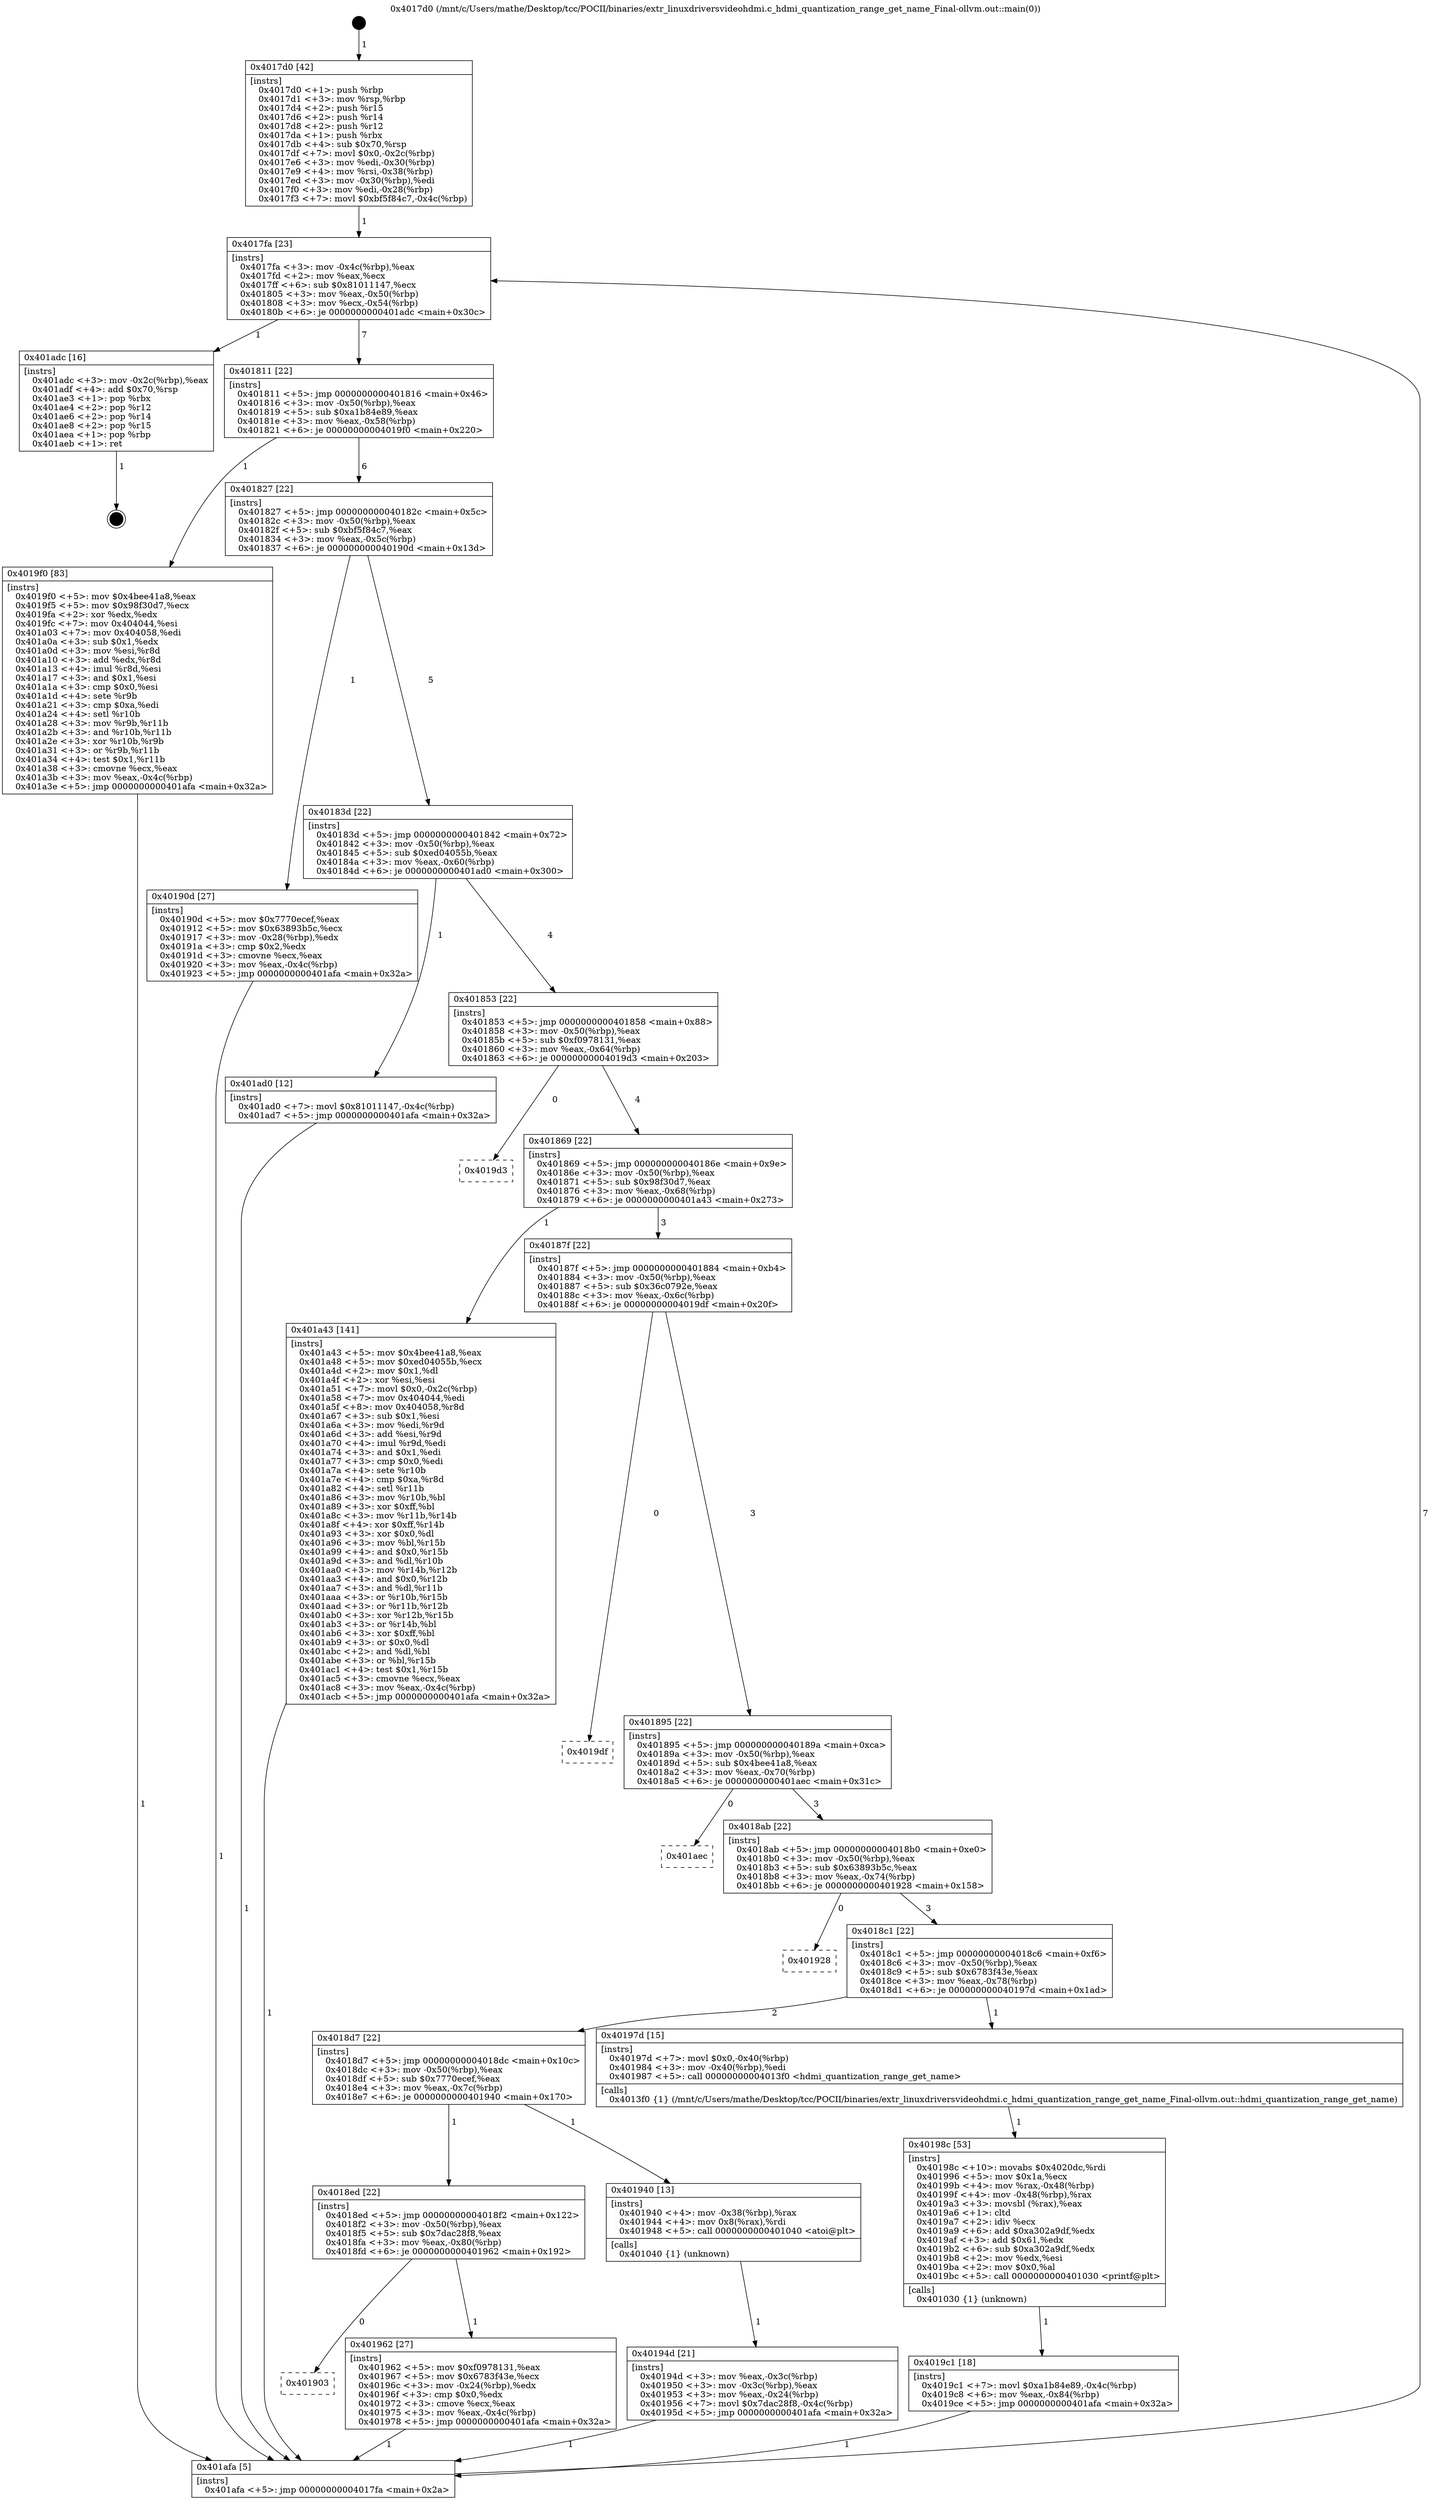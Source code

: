 digraph "0x4017d0" {
  label = "0x4017d0 (/mnt/c/Users/mathe/Desktop/tcc/POCII/binaries/extr_linuxdriversvideohdmi.c_hdmi_quantization_range_get_name_Final-ollvm.out::main(0))"
  labelloc = "t"
  node[shape=record]

  Entry [label="",width=0.3,height=0.3,shape=circle,fillcolor=black,style=filled]
  "0x4017fa" [label="{
     0x4017fa [23]\l
     | [instrs]\l
     &nbsp;&nbsp;0x4017fa \<+3\>: mov -0x4c(%rbp),%eax\l
     &nbsp;&nbsp;0x4017fd \<+2\>: mov %eax,%ecx\l
     &nbsp;&nbsp;0x4017ff \<+6\>: sub $0x81011147,%ecx\l
     &nbsp;&nbsp;0x401805 \<+3\>: mov %eax,-0x50(%rbp)\l
     &nbsp;&nbsp;0x401808 \<+3\>: mov %ecx,-0x54(%rbp)\l
     &nbsp;&nbsp;0x40180b \<+6\>: je 0000000000401adc \<main+0x30c\>\l
  }"]
  "0x401adc" [label="{
     0x401adc [16]\l
     | [instrs]\l
     &nbsp;&nbsp;0x401adc \<+3\>: mov -0x2c(%rbp),%eax\l
     &nbsp;&nbsp;0x401adf \<+4\>: add $0x70,%rsp\l
     &nbsp;&nbsp;0x401ae3 \<+1\>: pop %rbx\l
     &nbsp;&nbsp;0x401ae4 \<+2\>: pop %r12\l
     &nbsp;&nbsp;0x401ae6 \<+2\>: pop %r14\l
     &nbsp;&nbsp;0x401ae8 \<+2\>: pop %r15\l
     &nbsp;&nbsp;0x401aea \<+1\>: pop %rbp\l
     &nbsp;&nbsp;0x401aeb \<+1\>: ret\l
  }"]
  "0x401811" [label="{
     0x401811 [22]\l
     | [instrs]\l
     &nbsp;&nbsp;0x401811 \<+5\>: jmp 0000000000401816 \<main+0x46\>\l
     &nbsp;&nbsp;0x401816 \<+3\>: mov -0x50(%rbp),%eax\l
     &nbsp;&nbsp;0x401819 \<+5\>: sub $0xa1b84e89,%eax\l
     &nbsp;&nbsp;0x40181e \<+3\>: mov %eax,-0x58(%rbp)\l
     &nbsp;&nbsp;0x401821 \<+6\>: je 00000000004019f0 \<main+0x220\>\l
  }"]
  Exit [label="",width=0.3,height=0.3,shape=circle,fillcolor=black,style=filled,peripheries=2]
  "0x4019f0" [label="{
     0x4019f0 [83]\l
     | [instrs]\l
     &nbsp;&nbsp;0x4019f0 \<+5\>: mov $0x4bee41a8,%eax\l
     &nbsp;&nbsp;0x4019f5 \<+5\>: mov $0x98f30d7,%ecx\l
     &nbsp;&nbsp;0x4019fa \<+2\>: xor %edx,%edx\l
     &nbsp;&nbsp;0x4019fc \<+7\>: mov 0x404044,%esi\l
     &nbsp;&nbsp;0x401a03 \<+7\>: mov 0x404058,%edi\l
     &nbsp;&nbsp;0x401a0a \<+3\>: sub $0x1,%edx\l
     &nbsp;&nbsp;0x401a0d \<+3\>: mov %esi,%r8d\l
     &nbsp;&nbsp;0x401a10 \<+3\>: add %edx,%r8d\l
     &nbsp;&nbsp;0x401a13 \<+4\>: imul %r8d,%esi\l
     &nbsp;&nbsp;0x401a17 \<+3\>: and $0x1,%esi\l
     &nbsp;&nbsp;0x401a1a \<+3\>: cmp $0x0,%esi\l
     &nbsp;&nbsp;0x401a1d \<+4\>: sete %r9b\l
     &nbsp;&nbsp;0x401a21 \<+3\>: cmp $0xa,%edi\l
     &nbsp;&nbsp;0x401a24 \<+4\>: setl %r10b\l
     &nbsp;&nbsp;0x401a28 \<+3\>: mov %r9b,%r11b\l
     &nbsp;&nbsp;0x401a2b \<+3\>: and %r10b,%r11b\l
     &nbsp;&nbsp;0x401a2e \<+3\>: xor %r10b,%r9b\l
     &nbsp;&nbsp;0x401a31 \<+3\>: or %r9b,%r11b\l
     &nbsp;&nbsp;0x401a34 \<+4\>: test $0x1,%r11b\l
     &nbsp;&nbsp;0x401a38 \<+3\>: cmovne %ecx,%eax\l
     &nbsp;&nbsp;0x401a3b \<+3\>: mov %eax,-0x4c(%rbp)\l
     &nbsp;&nbsp;0x401a3e \<+5\>: jmp 0000000000401afa \<main+0x32a\>\l
  }"]
  "0x401827" [label="{
     0x401827 [22]\l
     | [instrs]\l
     &nbsp;&nbsp;0x401827 \<+5\>: jmp 000000000040182c \<main+0x5c\>\l
     &nbsp;&nbsp;0x40182c \<+3\>: mov -0x50(%rbp),%eax\l
     &nbsp;&nbsp;0x40182f \<+5\>: sub $0xbf5f84c7,%eax\l
     &nbsp;&nbsp;0x401834 \<+3\>: mov %eax,-0x5c(%rbp)\l
     &nbsp;&nbsp;0x401837 \<+6\>: je 000000000040190d \<main+0x13d\>\l
  }"]
  "0x4019c1" [label="{
     0x4019c1 [18]\l
     | [instrs]\l
     &nbsp;&nbsp;0x4019c1 \<+7\>: movl $0xa1b84e89,-0x4c(%rbp)\l
     &nbsp;&nbsp;0x4019c8 \<+6\>: mov %eax,-0x84(%rbp)\l
     &nbsp;&nbsp;0x4019ce \<+5\>: jmp 0000000000401afa \<main+0x32a\>\l
  }"]
  "0x40190d" [label="{
     0x40190d [27]\l
     | [instrs]\l
     &nbsp;&nbsp;0x40190d \<+5\>: mov $0x7770ecef,%eax\l
     &nbsp;&nbsp;0x401912 \<+5\>: mov $0x63893b5c,%ecx\l
     &nbsp;&nbsp;0x401917 \<+3\>: mov -0x28(%rbp),%edx\l
     &nbsp;&nbsp;0x40191a \<+3\>: cmp $0x2,%edx\l
     &nbsp;&nbsp;0x40191d \<+3\>: cmovne %ecx,%eax\l
     &nbsp;&nbsp;0x401920 \<+3\>: mov %eax,-0x4c(%rbp)\l
     &nbsp;&nbsp;0x401923 \<+5\>: jmp 0000000000401afa \<main+0x32a\>\l
  }"]
  "0x40183d" [label="{
     0x40183d [22]\l
     | [instrs]\l
     &nbsp;&nbsp;0x40183d \<+5\>: jmp 0000000000401842 \<main+0x72\>\l
     &nbsp;&nbsp;0x401842 \<+3\>: mov -0x50(%rbp),%eax\l
     &nbsp;&nbsp;0x401845 \<+5\>: sub $0xed04055b,%eax\l
     &nbsp;&nbsp;0x40184a \<+3\>: mov %eax,-0x60(%rbp)\l
     &nbsp;&nbsp;0x40184d \<+6\>: je 0000000000401ad0 \<main+0x300\>\l
  }"]
  "0x401afa" [label="{
     0x401afa [5]\l
     | [instrs]\l
     &nbsp;&nbsp;0x401afa \<+5\>: jmp 00000000004017fa \<main+0x2a\>\l
  }"]
  "0x4017d0" [label="{
     0x4017d0 [42]\l
     | [instrs]\l
     &nbsp;&nbsp;0x4017d0 \<+1\>: push %rbp\l
     &nbsp;&nbsp;0x4017d1 \<+3\>: mov %rsp,%rbp\l
     &nbsp;&nbsp;0x4017d4 \<+2\>: push %r15\l
     &nbsp;&nbsp;0x4017d6 \<+2\>: push %r14\l
     &nbsp;&nbsp;0x4017d8 \<+2\>: push %r12\l
     &nbsp;&nbsp;0x4017da \<+1\>: push %rbx\l
     &nbsp;&nbsp;0x4017db \<+4\>: sub $0x70,%rsp\l
     &nbsp;&nbsp;0x4017df \<+7\>: movl $0x0,-0x2c(%rbp)\l
     &nbsp;&nbsp;0x4017e6 \<+3\>: mov %edi,-0x30(%rbp)\l
     &nbsp;&nbsp;0x4017e9 \<+4\>: mov %rsi,-0x38(%rbp)\l
     &nbsp;&nbsp;0x4017ed \<+3\>: mov -0x30(%rbp),%edi\l
     &nbsp;&nbsp;0x4017f0 \<+3\>: mov %edi,-0x28(%rbp)\l
     &nbsp;&nbsp;0x4017f3 \<+7\>: movl $0xbf5f84c7,-0x4c(%rbp)\l
  }"]
  "0x40198c" [label="{
     0x40198c [53]\l
     | [instrs]\l
     &nbsp;&nbsp;0x40198c \<+10\>: movabs $0x4020dc,%rdi\l
     &nbsp;&nbsp;0x401996 \<+5\>: mov $0x1a,%ecx\l
     &nbsp;&nbsp;0x40199b \<+4\>: mov %rax,-0x48(%rbp)\l
     &nbsp;&nbsp;0x40199f \<+4\>: mov -0x48(%rbp),%rax\l
     &nbsp;&nbsp;0x4019a3 \<+3\>: movsbl (%rax),%eax\l
     &nbsp;&nbsp;0x4019a6 \<+1\>: cltd\l
     &nbsp;&nbsp;0x4019a7 \<+2\>: idiv %ecx\l
     &nbsp;&nbsp;0x4019a9 \<+6\>: add $0xa302a9df,%edx\l
     &nbsp;&nbsp;0x4019af \<+3\>: add $0x61,%edx\l
     &nbsp;&nbsp;0x4019b2 \<+6\>: sub $0xa302a9df,%edx\l
     &nbsp;&nbsp;0x4019b8 \<+2\>: mov %edx,%esi\l
     &nbsp;&nbsp;0x4019ba \<+2\>: mov $0x0,%al\l
     &nbsp;&nbsp;0x4019bc \<+5\>: call 0000000000401030 \<printf@plt\>\l
     | [calls]\l
     &nbsp;&nbsp;0x401030 \{1\} (unknown)\l
  }"]
  "0x401ad0" [label="{
     0x401ad0 [12]\l
     | [instrs]\l
     &nbsp;&nbsp;0x401ad0 \<+7\>: movl $0x81011147,-0x4c(%rbp)\l
     &nbsp;&nbsp;0x401ad7 \<+5\>: jmp 0000000000401afa \<main+0x32a\>\l
  }"]
  "0x401853" [label="{
     0x401853 [22]\l
     | [instrs]\l
     &nbsp;&nbsp;0x401853 \<+5\>: jmp 0000000000401858 \<main+0x88\>\l
     &nbsp;&nbsp;0x401858 \<+3\>: mov -0x50(%rbp),%eax\l
     &nbsp;&nbsp;0x40185b \<+5\>: sub $0xf0978131,%eax\l
     &nbsp;&nbsp;0x401860 \<+3\>: mov %eax,-0x64(%rbp)\l
     &nbsp;&nbsp;0x401863 \<+6\>: je 00000000004019d3 \<main+0x203\>\l
  }"]
  "0x401903" [label="{
     0x401903\l
  }", style=dashed]
  "0x4019d3" [label="{
     0x4019d3\l
  }", style=dashed]
  "0x401869" [label="{
     0x401869 [22]\l
     | [instrs]\l
     &nbsp;&nbsp;0x401869 \<+5\>: jmp 000000000040186e \<main+0x9e\>\l
     &nbsp;&nbsp;0x40186e \<+3\>: mov -0x50(%rbp),%eax\l
     &nbsp;&nbsp;0x401871 \<+5\>: sub $0x98f30d7,%eax\l
     &nbsp;&nbsp;0x401876 \<+3\>: mov %eax,-0x68(%rbp)\l
     &nbsp;&nbsp;0x401879 \<+6\>: je 0000000000401a43 \<main+0x273\>\l
  }"]
  "0x401962" [label="{
     0x401962 [27]\l
     | [instrs]\l
     &nbsp;&nbsp;0x401962 \<+5\>: mov $0xf0978131,%eax\l
     &nbsp;&nbsp;0x401967 \<+5\>: mov $0x6783f43e,%ecx\l
     &nbsp;&nbsp;0x40196c \<+3\>: mov -0x24(%rbp),%edx\l
     &nbsp;&nbsp;0x40196f \<+3\>: cmp $0x0,%edx\l
     &nbsp;&nbsp;0x401972 \<+3\>: cmove %ecx,%eax\l
     &nbsp;&nbsp;0x401975 \<+3\>: mov %eax,-0x4c(%rbp)\l
     &nbsp;&nbsp;0x401978 \<+5\>: jmp 0000000000401afa \<main+0x32a\>\l
  }"]
  "0x401a43" [label="{
     0x401a43 [141]\l
     | [instrs]\l
     &nbsp;&nbsp;0x401a43 \<+5\>: mov $0x4bee41a8,%eax\l
     &nbsp;&nbsp;0x401a48 \<+5\>: mov $0xed04055b,%ecx\l
     &nbsp;&nbsp;0x401a4d \<+2\>: mov $0x1,%dl\l
     &nbsp;&nbsp;0x401a4f \<+2\>: xor %esi,%esi\l
     &nbsp;&nbsp;0x401a51 \<+7\>: movl $0x0,-0x2c(%rbp)\l
     &nbsp;&nbsp;0x401a58 \<+7\>: mov 0x404044,%edi\l
     &nbsp;&nbsp;0x401a5f \<+8\>: mov 0x404058,%r8d\l
     &nbsp;&nbsp;0x401a67 \<+3\>: sub $0x1,%esi\l
     &nbsp;&nbsp;0x401a6a \<+3\>: mov %edi,%r9d\l
     &nbsp;&nbsp;0x401a6d \<+3\>: add %esi,%r9d\l
     &nbsp;&nbsp;0x401a70 \<+4\>: imul %r9d,%edi\l
     &nbsp;&nbsp;0x401a74 \<+3\>: and $0x1,%edi\l
     &nbsp;&nbsp;0x401a77 \<+3\>: cmp $0x0,%edi\l
     &nbsp;&nbsp;0x401a7a \<+4\>: sete %r10b\l
     &nbsp;&nbsp;0x401a7e \<+4\>: cmp $0xa,%r8d\l
     &nbsp;&nbsp;0x401a82 \<+4\>: setl %r11b\l
     &nbsp;&nbsp;0x401a86 \<+3\>: mov %r10b,%bl\l
     &nbsp;&nbsp;0x401a89 \<+3\>: xor $0xff,%bl\l
     &nbsp;&nbsp;0x401a8c \<+3\>: mov %r11b,%r14b\l
     &nbsp;&nbsp;0x401a8f \<+4\>: xor $0xff,%r14b\l
     &nbsp;&nbsp;0x401a93 \<+3\>: xor $0x0,%dl\l
     &nbsp;&nbsp;0x401a96 \<+3\>: mov %bl,%r15b\l
     &nbsp;&nbsp;0x401a99 \<+4\>: and $0x0,%r15b\l
     &nbsp;&nbsp;0x401a9d \<+3\>: and %dl,%r10b\l
     &nbsp;&nbsp;0x401aa0 \<+3\>: mov %r14b,%r12b\l
     &nbsp;&nbsp;0x401aa3 \<+4\>: and $0x0,%r12b\l
     &nbsp;&nbsp;0x401aa7 \<+3\>: and %dl,%r11b\l
     &nbsp;&nbsp;0x401aaa \<+3\>: or %r10b,%r15b\l
     &nbsp;&nbsp;0x401aad \<+3\>: or %r11b,%r12b\l
     &nbsp;&nbsp;0x401ab0 \<+3\>: xor %r12b,%r15b\l
     &nbsp;&nbsp;0x401ab3 \<+3\>: or %r14b,%bl\l
     &nbsp;&nbsp;0x401ab6 \<+3\>: xor $0xff,%bl\l
     &nbsp;&nbsp;0x401ab9 \<+3\>: or $0x0,%dl\l
     &nbsp;&nbsp;0x401abc \<+2\>: and %dl,%bl\l
     &nbsp;&nbsp;0x401abe \<+3\>: or %bl,%r15b\l
     &nbsp;&nbsp;0x401ac1 \<+4\>: test $0x1,%r15b\l
     &nbsp;&nbsp;0x401ac5 \<+3\>: cmovne %ecx,%eax\l
     &nbsp;&nbsp;0x401ac8 \<+3\>: mov %eax,-0x4c(%rbp)\l
     &nbsp;&nbsp;0x401acb \<+5\>: jmp 0000000000401afa \<main+0x32a\>\l
  }"]
  "0x40187f" [label="{
     0x40187f [22]\l
     | [instrs]\l
     &nbsp;&nbsp;0x40187f \<+5\>: jmp 0000000000401884 \<main+0xb4\>\l
     &nbsp;&nbsp;0x401884 \<+3\>: mov -0x50(%rbp),%eax\l
     &nbsp;&nbsp;0x401887 \<+5\>: sub $0x36c0792e,%eax\l
     &nbsp;&nbsp;0x40188c \<+3\>: mov %eax,-0x6c(%rbp)\l
     &nbsp;&nbsp;0x40188f \<+6\>: je 00000000004019df \<main+0x20f\>\l
  }"]
  "0x40194d" [label="{
     0x40194d [21]\l
     | [instrs]\l
     &nbsp;&nbsp;0x40194d \<+3\>: mov %eax,-0x3c(%rbp)\l
     &nbsp;&nbsp;0x401950 \<+3\>: mov -0x3c(%rbp),%eax\l
     &nbsp;&nbsp;0x401953 \<+3\>: mov %eax,-0x24(%rbp)\l
     &nbsp;&nbsp;0x401956 \<+7\>: movl $0x7dac28f8,-0x4c(%rbp)\l
     &nbsp;&nbsp;0x40195d \<+5\>: jmp 0000000000401afa \<main+0x32a\>\l
  }"]
  "0x4019df" [label="{
     0x4019df\l
  }", style=dashed]
  "0x401895" [label="{
     0x401895 [22]\l
     | [instrs]\l
     &nbsp;&nbsp;0x401895 \<+5\>: jmp 000000000040189a \<main+0xca\>\l
     &nbsp;&nbsp;0x40189a \<+3\>: mov -0x50(%rbp),%eax\l
     &nbsp;&nbsp;0x40189d \<+5\>: sub $0x4bee41a8,%eax\l
     &nbsp;&nbsp;0x4018a2 \<+3\>: mov %eax,-0x70(%rbp)\l
     &nbsp;&nbsp;0x4018a5 \<+6\>: je 0000000000401aec \<main+0x31c\>\l
  }"]
  "0x4018ed" [label="{
     0x4018ed [22]\l
     | [instrs]\l
     &nbsp;&nbsp;0x4018ed \<+5\>: jmp 00000000004018f2 \<main+0x122\>\l
     &nbsp;&nbsp;0x4018f2 \<+3\>: mov -0x50(%rbp),%eax\l
     &nbsp;&nbsp;0x4018f5 \<+5\>: sub $0x7dac28f8,%eax\l
     &nbsp;&nbsp;0x4018fa \<+3\>: mov %eax,-0x80(%rbp)\l
     &nbsp;&nbsp;0x4018fd \<+6\>: je 0000000000401962 \<main+0x192\>\l
  }"]
  "0x401aec" [label="{
     0x401aec\l
  }", style=dashed]
  "0x4018ab" [label="{
     0x4018ab [22]\l
     | [instrs]\l
     &nbsp;&nbsp;0x4018ab \<+5\>: jmp 00000000004018b0 \<main+0xe0\>\l
     &nbsp;&nbsp;0x4018b0 \<+3\>: mov -0x50(%rbp),%eax\l
     &nbsp;&nbsp;0x4018b3 \<+5\>: sub $0x63893b5c,%eax\l
     &nbsp;&nbsp;0x4018b8 \<+3\>: mov %eax,-0x74(%rbp)\l
     &nbsp;&nbsp;0x4018bb \<+6\>: je 0000000000401928 \<main+0x158\>\l
  }"]
  "0x401940" [label="{
     0x401940 [13]\l
     | [instrs]\l
     &nbsp;&nbsp;0x401940 \<+4\>: mov -0x38(%rbp),%rax\l
     &nbsp;&nbsp;0x401944 \<+4\>: mov 0x8(%rax),%rdi\l
     &nbsp;&nbsp;0x401948 \<+5\>: call 0000000000401040 \<atoi@plt\>\l
     | [calls]\l
     &nbsp;&nbsp;0x401040 \{1\} (unknown)\l
  }"]
  "0x401928" [label="{
     0x401928\l
  }", style=dashed]
  "0x4018c1" [label="{
     0x4018c1 [22]\l
     | [instrs]\l
     &nbsp;&nbsp;0x4018c1 \<+5\>: jmp 00000000004018c6 \<main+0xf6\>\l
     &nbsp;&nbsp;0x4018c6 \<+3\>: mov -0x50(%rbp),%eax\l
     &nbsp;&nbsp;0x4018c9 \<+5\>: sub $0x6783f43e,%eax\l
     &nbsp;&nbsp;0x4018ce \<+3\>: mov %eax,-0x78(%rbp)\l
     &nbsp;&nbsp;0x4018d1 \<+6\>: je 000000000040197d \<main+0x1ad\>\l
  }"]
  "0x4018d7" [label="{
     0x4018d7 [22]\l
     | [instrs]\l
     &nbsp;&nbsp;0x4018d7 \<+5\>: jmp 00000000004018dc \<main+0x10c\>\l
     &nbsp;&nbsp;0x4018dc \<+3\>: mov -0x50(%rbp),%eax\l
     &nbsp;&nbsp;0x4018df \<+5\>: sub $0x7770ecef,%eax\l
     &nbsp;&nbsp;0x4018e4 \<+3\>: mov %eax,-0x7c(%rbp)\l
     &nbsp;&nbsp;0x4018e7 \<+6\>: je 0000000000401940 \<main+0x170\>\l
  }"]
  "0x40197d" [label="{
     0x40197d [15]\l
     | [instrs]\l
     &nbsp;&nbsp;0x40197d \<+7\>: movl $0x0,-0x40(%rbp)\l
     &nbsp;&nbsp;0x401984 \<+3\>: mov -0x40(%rbp),%edi\l
     &nbsp;&nbsp;0x401987 \<+5\>: call 00000000004013f0 \<hdmi_quantization_range_get_name\>\l
     | [calls]\l
     &nbsp;&nbsp;0x4013f0 \{1\} (/mnt/c/Users/mathe/Desktop/tcc/POCII/binaries/extr_linuxdriversvideohdmi.c_hdmi_quantization_range_get_name_Final-ollvm.out::hdmi_quantization_range_get_name)\l
  }"]
  Entry -> "0x4017d0" [label=" 1"]
  "0x4017fa" -> "0x401adc" [label=" 1"]
  "0x4017fa" -> "0x401811" [label=" 7"]
  "0x401adc" -> Exit [label=" 1"]
  "0x401811" -> "0x4019f0" [label=" 1"]
  "0x401811" -> "0x401827" [label=" 6"]
  "0x401ad0" -> "0x401afa" [label=" 1"]
  "0x401827" -> "0x40190d" [label=" 1"]
  "0x401827" -> "0x40183d" [label=" 5"]
  "0x40190d" -> "0x401afa" [label=" 1"]
  "0x4017d0" -> "0x4017fa" [label=" 1"]
  "0x401afa" -> "0x4017fa" [label=" 7"]
  "0x401a43" -> "0x401afa" [label=" 1"]
  "0x40183d" -> "0x401ad0" [label=" 1"]
  "0x40183d" -> "0x401853" [label=" 4"]
  "0x4019f0" -> "0x401afa" [label=" 1"]
  "0x401853" -> "0x4019d3" [label=" 0"]
  "0x401853" -> "0x401869" [label=" 4"]
  "0x4019c1" -> "0x401afa" [label=" 1"]
  "0x401869" -> "0x401a43" [label=" 1"]
  "0x401869" -> "0x40187f" [label=" 3"]
  "0x40198c" -> "0x4019c1" [label=" 1"]
  "0x40187f" -> "0x4019df" [label=" 0"]
  "0x40187f" -> "0x401895" [label=" 3"]
  "0x401962" -> "0x401afa" [label=" 1"]
  "0x401895" -> "0x401aec" [label=" 0"]
  "0x401895" -> "0x4018ab" [label=" 3"]
  "0x4018ed" -> "0x401903" [label=" 0"]
  "0x4018ab" -> "0x401928" [label=" 0"]
  "0x4018ab" -> "0x4018c1" [label=" 3"]
  "0x4018ed" -> "0x401962" [label=" 1"]
  "0x4018c1" -> "0x40197d" [label=" 1"]
  "0x4018c1" -> "0x4018d7" [label=" 2"]
  "0x40197d" -> "0x40198c" [label=" 1"]
  "0x4018d7" -> "0x401940" [label=" 1"]
  "0x4018d7" -> "0x4018ed" [label=" 1"]
  "0x401940" -> "0x40194d" [label=" 1"]
  "0x40194d" -> "0x401afa" [label=" 1"]
}
